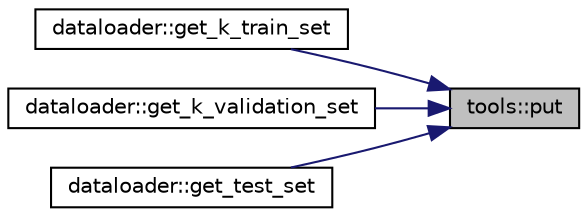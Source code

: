 digraph "tools::put"
{
 // INTERACTIVE_SVG=YES
 // LATEX_PDF_SIZE
  edge [fontname="Helvetica",fontsize="10",labelfontname="Helvetica",labelfontsize="10"];
  node [fontname="Helvetica",fontsize="10",shape=record];
  rankdir="RL";
  Node1 [label="tools::put",height=0.2,width=0.4,color="black", fillcolor="grey75", style="filled", fontcolor="black",tooltip="Fills a vector with pointers from another vector based on a selection index."];
  Node1 -> Node2 [dir="back",color="midnightblue",fontsize="10",style="solid",fontname="Helvetica"];
  Node2 [label="dataloader::get_k_train_set",height=0.2,width=0.4,color="black", fillcolor="white", style="filled",URL="$classdataloader.html#ae243f6005ad6f4e2600b44d7ee6d40ed",tooltip=" "];
  Node1 -> Node3 [dir="back",color="midnightblue",fontsize="10",style="solid",fontname="Helvetica"];
  Node3 [label="dataloader::get_k_validation_set",height=0.2,width=0.4,color="black", fillcolor="white", style="filled",URL="$classdataloader.html#a132ebd49d79e9339c2aa96ba9cfd6bc7",tooltip=" "];
  Node1 -> Node4 [dir="back",color="midnightblue",fontsize="10",style="solid",fontname="Helvetica"];
  Node4 [label="dataloader::get_test_set",height=0.2,width=0.4,color="black", fillcolor="white", style="filled",URL="$classdataloader.html#a7a0c887638c888df9b55cbdf45c816c9",tooltip=" "];
}
